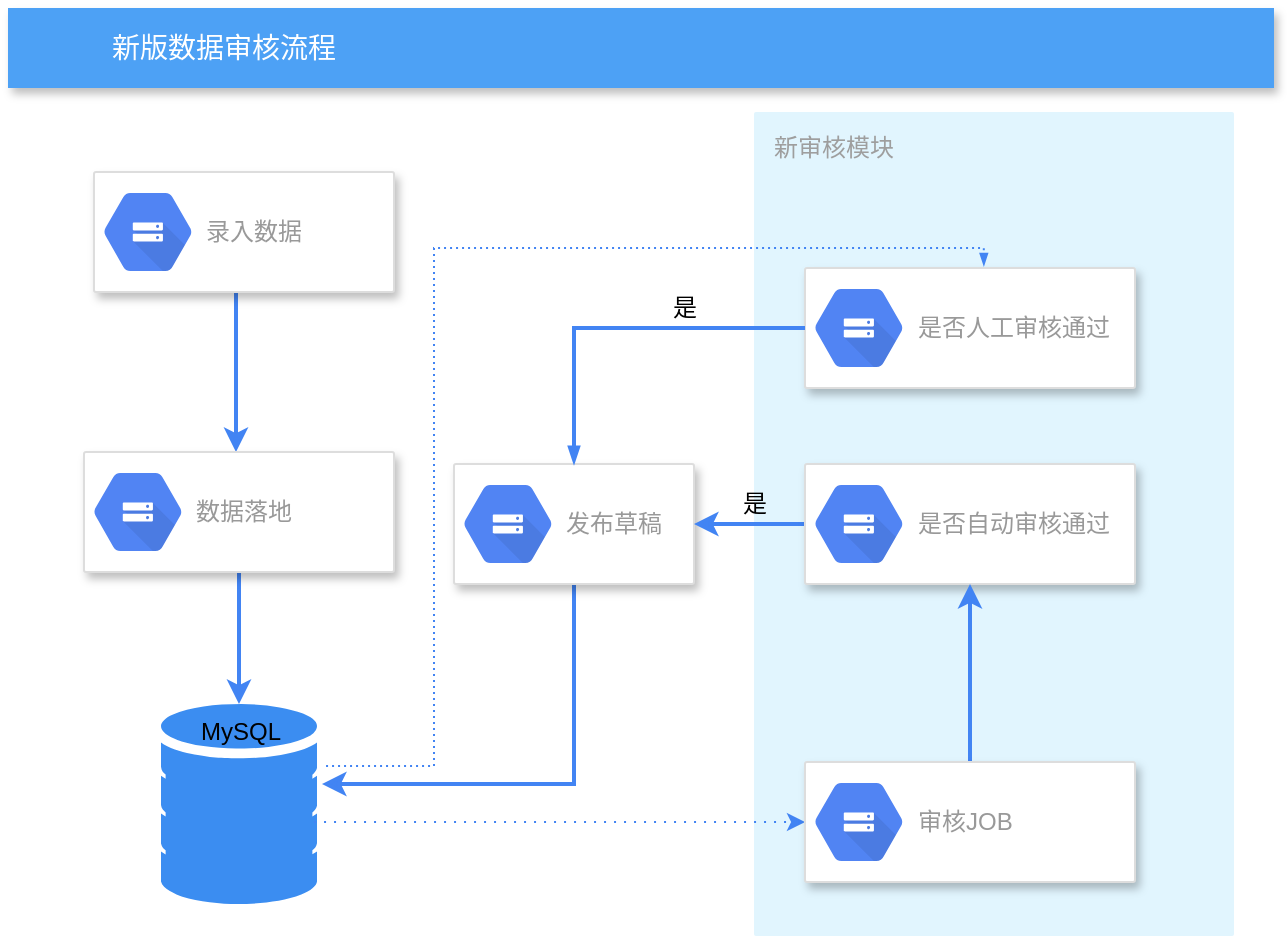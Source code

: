 <mxfile version="10.8.0" type="github"><diagram id="d1ab7348-05c3-a1e3-ca4d-12c340fd6b49" name="Page-1"><mxGraphModel dx="914" dy="535" grid="1" gridSize="10" guides="1" tooltips="1" connect="1" arrows="1" fold="1" page="1" pageScale="1" pageWidth="1169" pageHeight="827" background="#ffffff" math="0" shadow="0"><root><mxCell id="0"/><mxCell id="1" parent="0"/><mxCell id="9" value="新版数据审核流程" style="fillColor=#4DA1F5;strokeColor=none;shadow=1;gradientColor=none;fontSize=14;align=left;spacingLeft=50;fontColor=#ffffff;html=1;" parent="1" vertex="1"><mxGeometry x="147" y="90" width="633" height="40" as="geometry"/></mxCell><mxCell id="TqFTnI68ecSykUxvsV-Z-407" value="" style="edgeStyle=orthogonalEdgeStyle;rounded=0;orthogonalLoop=1;jettySize=auto;html=1;strokeColor=#4284F3;strokeWidth=2;" parent="1" source="TqFTnI68ecSykUxvsV-Z-404" target="TqFTnI68ecSykUxvsV-Z-405" edge="1"><mxGeometry relative="1" as="geometry"><Array as="points"><mxPoint x="261" y="202"/></Array></mxGeometry></mxCell><mxCell id="TqFTnI68ecSykUxvsV-Z-403" value="" style="strokeColor=#dddddd;fillColor=#ffffff;shadow=1;strokeWidth=1;rounded=1;absoluteArcSize=1;arcSize=2;fontSize=17;fontColor=#000000;align=right;html=1;" parent="1" vertex="1"><mxGeometry x="190" y="172" width="150" height="60" as="geometry"/></mxCell><mxCell id="TqFTnI68ecSykUxvsV-Z-404" value="录入数据" style="dashed=0;html=1;fillColor=#5184F3;strokeColor=none;shape=mxgraph.gcp2.cloud_storage;part=1;labelPosition=right;verticalLabelPosition=middle;align=left;verticalAlign=middle;spacingLeft=5;fontColor=#999999;fontSize=12;" parent="TqFTnI68ecSykUxvsV-Z-403" vertex="1"><mxGeometry y="0.5" width="44" height="39" relative="1" as="geometry"><mxPoint x="5" y="-19.5" as="offset"/></mxGeometry></mxCell><mxCell id="TqFTnI68ecSykUxvsV-Z-512" style="edgeStyle=orthogonalEdgeStyle;rounded=0;orthogonalLoop=1;jettySize=auto;html=1;entryX=1.032;entryY=0.4;entryDx=0;entryDy=0;entryPerimeter=0;strokeColor=#4284F3;strokeWidth=2;fontColor=#FAFAFA;" parent="1" source="TqFTnI68ecSykUxvsV-Z-417" target="TqFTnI68ecSykUxvsV-Z-463" edge="1"><mxGeometry relative="1" as="geometry"><Array as="points"><mxPoint x="430" y="478"/></Array></mxGeometry></mxCell><mxCell id="TqFTnI68ecSykUxvsV-Z-417" value="" style="strokeColor=#dddddd;fillColor=#ffffff;shadow=1;strokeWidth=1;rounded=1;absoluteArcSize=1;arcSize=2;fontSize=17;fontColor=#000000;align=right;html=1;" parent="1" vertex="1"><mxGeometry x="370" y="318" width="120" height="60" as="geometry"/></mxCell><mxCell id="TqFTnI68ecSykUxvsV-Z-418" value="发布草稿" style="dashed=0;html=1;fillColor=#5184F3;strokeColor=none;shape=mxgraph.gcp2.cloud_storage;part=1;labelPosition=right;verticalLabelPosition=middle;align=left;verticalAlign=middle;spacingLeft=5;fontColor=#999999;fontSize=12;" parent="TqFTnI68ecSykUxvsV-Z-417" vertex="1"><mxGeometry y="0.5" width="44" height="39" relative="1" as="geometry"><mxPoint x="5" y="-19.5" as="offset"/></mxGeometry></mxCell><mxCell id="TqFTnI68ecSykUxvsV-Z-506" style="edgeStyle=orthogonalEdgeStyle;rounded=0;orthogonalLoop=1;jettySize=auto;html=1;strokeColor=#4284F3;strokeWidth=2;fontColor=#FAFAFA;" parent="1" source="TqFTnI68ecSykUxvsV-Z-405" target="TqFTnI68ecSykUxvsV-Z-463" edge="1"><mxGeometry relative="1" as="geometry"/></mxCell><mxCell id="TqFTnI68ecSykUxvsV-Z-405" value="" style="strokeColor=#dddddd;fillColor=#ffffff;shadow=1;strokeWidth=1;rounded=1;absoluteArcSize=1;arcSize=2;fontSize=17;fontColor=#000000;align=right;html=1;" parent="1" vertex="1"><mxGeometry x="185" y="312" width="155" height="60" as="geometry"/></mxCell><mxCell id="TqFTnI68ecSykUxvsV-Z-406" value="数据落地" style="dashed=0;html=1;fillColor=#5184F3;strokeColor=none;shape=mxgraph.gcp2.cloud_storage;part=1;labelPosition=right;verticalLabelPosition=middle;align=left;verticalAlign=middle;spacingLeft=5;fontColor=#999999;fontSize=12;" parent="TqFTnI68ecSykUxvsV-Z-405" vertex="1"><mxGeometry y="0.5" width="44" height="39" relative="1" as="geometry"><mxPoint x="5" y="-19.5" as="offset"/></mxGeometry></mxCell><mxCell id="TqFTnI68ecSykUxvsV-Z-430" value="新审核模块" style="points=[[0,0,0],[0.25,0,0],[0.5,0,0],[0.75,0,0],[1,0,0],[1,0.25,0],[1,0.5,0],[1,0.75,0],[1,1,0],[0.75,1,0],[0.5,1,0],[0.25,1,0],[0,1,0],[0,0.75,0],[0,0.5,0],[0,0.25,0]];rounded=1;absoluteArcSize=1;arcSize=2;html=1;strokeColor=none;gradientColor=none;shadow=0;dashed=0;fontSize=12;fontColor=#9E9E9E;align=left;verticalAlign=top;spacing=10;spacingTop=-4;fillColor=#E1F5FE;" parent="1" vertex="1"><mxGeometry x="520" y="142" width="240" height="412" as="geometry"/></mxCell><mxCell id="TqFTnI68ecSykUxvsV-Z-432" value="" style="strokeColor=#dddddd;fillColor=#ffffff;shadow=1;strokeWidth=1;rounded=1;absoluteArcSize=1;arcSize=2;fontSize=17;fontColor=#000000;align=right;html=1;" parent="1" vertex="1"><mxGeometry x="545.5" y="220" width="165" height="60" as="geometry"/></mxCell><mxCell id="TqFTnI68ecSykUxvsV-Z-433" value="是否人工审核通过" style="dashed=0;html=1;fillColor=#5184F3;strokeColor=none;shape=mxgraph.gcp2.cloud_storage;part=1;labelPosition=right;verticalLabelPosition=middle;align=left;verticalAlign=middle;spacingLeft=5;fontColor=#999999;fontSize=12;" parent="TqFTnI68ecSykUxvsV-Z-432" vertex="1"><mxGeometry y="0.5" width="44" height="39" relative="1" as="geometry"><mxPoint x="5" y="-19.5" as="offset"/></mxGeometry></mxCell><mxCell id="TqFTnI68ecSykUxvsV-Z-511" style="edgeStyle=orthogonalEdgeStyle;rounded=0;orthogonalLoop=1;jettySize=auto;html=1;entryX=1;entryY=0.5;entryDx=0;entryDy=0;strokeColor=#4284F3;strokeWidth=2;fontColor=#FAFAFA;" parent="1" source="TqFTnI68ecSykUxvsV-Z-440" target="TqFTnI68ecSykUxvsV-Z-417" edge="1"><mxGeometry relative="1" as="geometry"/></mxCell><mxCell id="TqFTnI68ecSykUxvsV-Z-440" value="" style="strokeColor=#dddddd;fillColor=#ffffff;shadow=1;strokeWidth=1;rounded=1;absoluteArcSize=1;arcSize=2;fontSize=17;fontColor=#000000;align=right;html=1;" parent="1" vertex="1"><mxGeometry x="545.5" y="318" width="165" height="60" as="geometry"/></mxCell><mxCell id="TqFTnI68ecSykUxvsV-Z-441" value="是否自动审核通过" style="dashed=0;html=1;fillColor=#5184F3;strokeColor=none;shape=mxgraph.gcp2.cloud_storage;part=1;labelPosition=right;verticalLabelPosition=middle;align=left;verticalAlign=middle;spacingLeft=5;fontColor=#999999;fontSize=12;" parent="TqFTnI68ecSykUxvsV-Z-440" vertex="1"><mxGeometry y="0.5" width="44" height="39" relative="1" as="geometry"><mxPoint x="5" y="-19.5" as="offset"/></mxGeometry></mxCell><mxCell id="TqFTnI68ecSykUxvsV-Z-463" value="MySQL" style="html=1;aspect=fixed;strokeColor=none;shadow=0;align=center;verticalAlign=top;fillColor=#3B8DF1;shape=mxgraph.gcp2.database_2" parent="1" vertex="1"><mxGeometry x="223.5" y="438" width="78" height="100" as="geometry"/></mxCell><mxCell id="TqFTnI68ecSykUxvsV-Z-487" value="是" style="text;html=1;resizable=0;autosize=1;align=center;verticalAlign=middle;points=[];fillColor=none;strokeColor=none;rounded=0;shadow=0;" parent="1" vertex="1"><mxGeometry x="470" y="230" width="30" height="20" as="geometry"/></mxCell><mxCell id="TqFTnI68ecSykUxvsV-Z-497" value="" style="edgeStyle=orthogonalEdgeStyle;rounded=0;orthogonalLoop=1;jettySize=auto;html=1;strokeColor=#4284F3;strokeWidth=2;entryX=0.5;entryY=1;entryDx=0;entryDy=0;" parent="1" source="TqFTnI68ecSykUxvsV-Z-493" target="TqFTnI68ecSykUxvsV-Z-440" edge="1"><mxGeometry relative="1" as="geometry"><mxPoint x="492.5" y="380" as="targetPoint"/></mxGeometry></mxCell><mxCell id="TqFTnI68ecSykUxvsV-Z-510" style="edgeStyle=orthogonalEdgeStyle;rounded=0;orthogonalLoop=1;jettySize=auto;html=1;strokeColor=#4284F3;strokeWidth=1;fontColor=#FAFAFA;dashed=1;dashPattern=1 4;exitX=0.981;exitY=0.59;exitDx=0;exitDy=0;exitPerimeter=0;" parent="1" source="TqFTnI68ecSykUxvsV-Z-463" target="TqFTnI68ecSykUxvsV-Z-493" edge="1"><mxGeometry relative="1" as="geometry"/></mxCell><mxCell id="TqFTnI68ecSykUxvsV-Z-493" value="" style="strokeColor=#dddddd;fillColor=#ffffff;shadow=1;strokeWidth=1;rounded=1;absoluteArcSize=1;arcSize=2;fontSize=17;fontColor=#000000;align=right;html=1;" parent="1" vertex="1"><mxGeometry x="545.5" y="467" width="165" height="60" as="geometry"/></mxCell><mxCell id="TqFTnI68ecSykUxvsV-Z-494" value="审核JOB" style="dashed=0;html=1;fillColor=#5184F3;strokeColor=none;shape=mxgraph.gcp2.cloud_storage;part=1;labelPosition=right;verticalLabelPosition=middle;align=left;verticalAlign=middle;spacingLeft=5;fontColor=#999999;fontSize=12;" parent="TqFTnI68ecSykUxvsV-Z-493" vertex="1"><mxGeometry y="0.5" width="44" height="39" relative="1" as="geometry"><mxPoint x="5" y="-19.5" as="offset"/></mxGeometry></mxCell><mxCell id="TqFTnI68ecSykUxvsV-Z-500" value="" style="edgeStyle=orthogonalEdgeStyle;fontSize=12;html=1;endArrow=blockThin;endFill=1;rounded=0;strokeWidth=2;endSize=4;startSize=4;dashed=0;strokeColor=#4284F3;entryX=0.5;entryY=0;entryDx=0;entryDy=0;exitX=0;exitY=0.5;exitDx=0;exitDy=0;" parent="1" source="TqFTnI68ecSykUxvsV-Z-432" target="TqFTnI68ecSykUxvsV-Z-417" edge="1"><mxGeometry width="100" relative="1" as="geometry"><mxPoint x="540" y="202" as="sourcePoint"/><mxPoint x="700" y="202" as="targetPoint"/></mxGeometry></mxCell><mxCell id="TqFTnI68ecSykUxvsV-Z-513" value="&lt;font color=&quot;#000000&quot;&gt;是&lt;/font&gt;" style="text;html=1;resizable=0;autosize=1;align=center;verticalAlign=middle;points=[];fillColor=none;strokeColor=none;rounded=0;shadow=0;fontColor=#FAFAFA;" parent="1" vertex="1"><mxGeometry x="505" y="328" width="30" height="20" as="geometry"/></mxCell><mxCell id="TqFTnI68ecSykUxvsV-Z-515" value="" style="edgeStyle=orthogonalEdgeStyle;fontSize=12;html=1;endArrow=blockThin;endFill=1;rounded=0;strokeWidth=1;endSize=4;startSize=4;dashed=1;strokeColor=#4284F3;entryX=0.542;entryY=-0.017;entryDx=0;entryDy=0;entryPerimeter=0;exitX=1.058;exitY=0.31;exitDx=0;exitDy=0;exitPerimeter=0;dashPattern=1 2;" parent="1" source="TqFTnI68ecSykUxvsV-Z-463" target="TqFTnI68ecSykUxvsV-Z-432" edge="1"><mxGeometry width="100" relative="1" as="geometry"><mxPoint x="140" y="190" as="sourcePoint"/><mxPoint x="40" y="190" as="targetPoint"/><Array as="points"><mxPoint x="360" y="469"/><mxPoint x="360" y="210"/><mxPoint x="635" y="210"/></Array></mxGeometry></mxCell></root></mxGraphModel></diagram></mxfile>